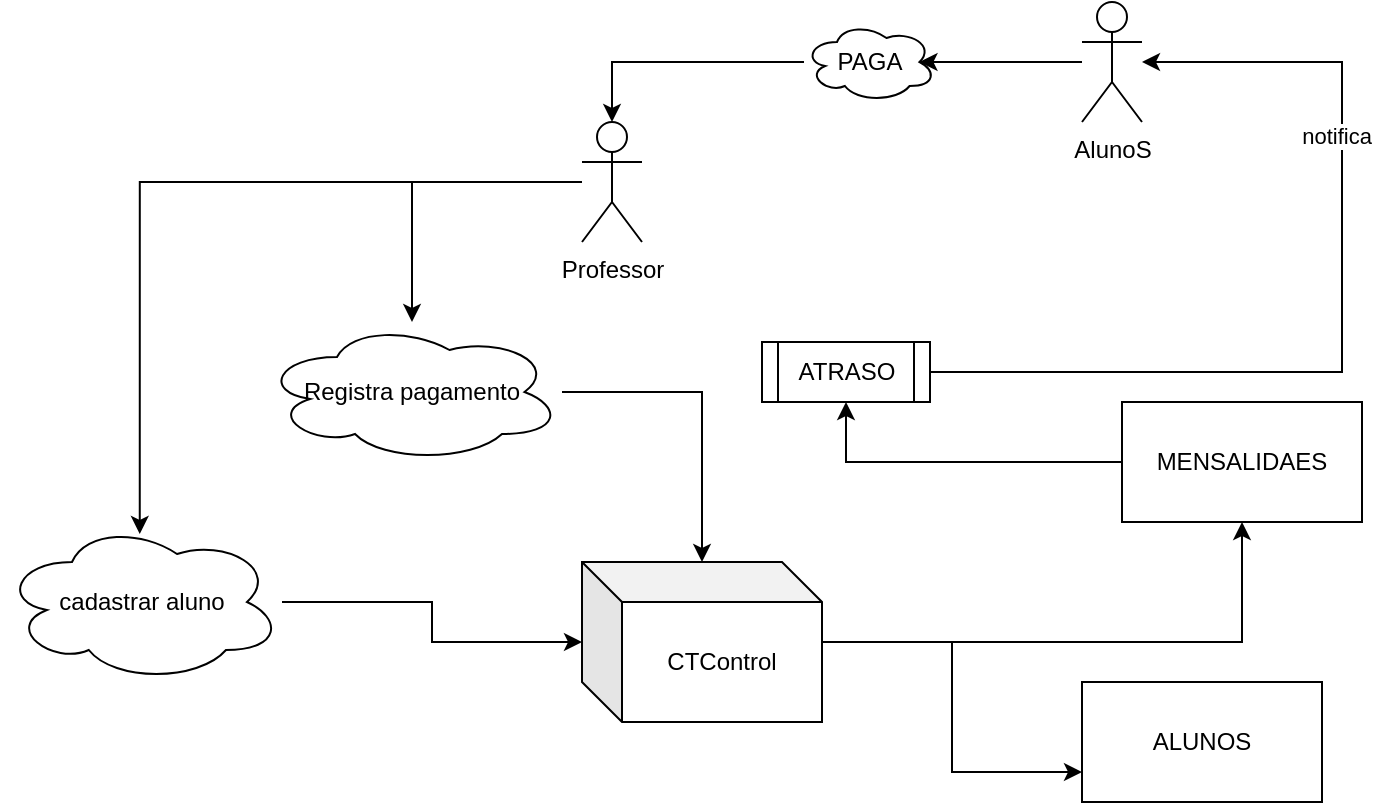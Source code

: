 <mxfile version="28.2.5" pages="3">
  <diagram name="caso-de-uso" id="0dw0B6H_0E-oYa0DdbqX">
    <mxGraphModel dx="1693" dy="545" grid="1" gridSize="10" guides="1" tooltips="1" connect="1" arrows="1" fold="1" page="1" pageScale="1" pageWidth="827" pageHeight="1169" math="0" shadow="0">
      <root>
        <mxCell id="0" />
        <mxCell id="1" parent="0" />
        <mxCell id="BR19Se51pjnvwKT4EBkQ-23" style="edgeStyle=orthogonalEdgeStyle;rounded=0;orthogonalLoop=1;jettySize=auto;html=1;" parent="1" source="BR19Se51pjnvwKT4EBkQ-2" target="BR19Se51pjnvwKT4EBkQ-22" edge="1">
          <mxGeometry relative="1" as="geometry" />
        </mxCell>
        <mxCell id="BR19Se51pjnvwKT4EBkQ-2" value="Professor" style="shape=umlActor;verticalLabelPosition=bottom;verticalAlign=top;html=1;outlineConnect=0;" parent="1" vertex="1">
          <mxGeometry x="270" y="230" width="30" height="60" as="geometry" />
        </mxCell>
        <mxCell id="BR19Se51pjnvwKT4EBkQ-6" style="edgeStyle=orthogonalEdgeStyle;rounded=0;orthogonalLoop=1;jettySize=auto;html=1;" parent="1" source="BR19Se51pjnvwKT4EBkQ-3" target="BR19Se51pjnvwKT4EBkQ-5" edge="1">
          <mxGeometry relative="1" as="geometry" />
        </mxCell>
        <mxCell id="BR19Se51pjnvwKT4EBkQ-3" value="cadastrar aluno" style="ellipse;shape=cloud;whiteSpace=wrap;html=1;" parent="1" vertex="1">
          <mxGeometry x="-20" y="430" width="140" height="80" as="geometry" />
        </mxCell>
        <mxCell id="BR19Se51pjnvwKT4EBkQ-4" style="edgeStyle=orthogonalEdgeStyle;rounded=0;orthogonalLoop=1;jettySize=auto;html=1;entryX=0.492;entryY=0.075;entryDx=0;entryDy=0;entryPerimeter=0;" parent="1" source="BR19Se51pjnvwKT4EBkQ-2" target="BR19Se51pjnvwKT4EBkQ-3" edge="1">
          <mxGeometry relative="1" as="geometry" />
        </mxCell>
        <mxCell id="BR19Se51pjnvwKT4EBkQ-18" style="edgeStyle=orthogonalEdgeStyle;rounded=0;orthogonalLoop=1;jettySize=auto;html=1;entryX=0;entryY=0.75;entryDx=0;entryDy=0;" parent="1" source="BR19Se51pjnvwKT4EBkQ-5" target="BR19Se51pjnvwKT4EBkQ-16" edge="1">
          <mxGeometry relative="1" as="geometry" />
        </mxCell>
        <mxCell id="BR19Se51pjnvwKT4EBkQ-32" style="edgeStyle=orthogonalEdgeStyle;rounded=0;orthogonalLoop=1;jettySize=auto;html=1;entryX=0.5;entryY=1;entryDx=0;entryDy=0;" parent="1" source="BR19Se51pjnvwKT4EBkQ-5" target="BR19Se51pjnvwKT4EBkQ-15" edge="1">
          <mxGeometry relative="1" as="geometry" />
        </mxCell>
        <mxCell id="BR19Se51pjnvwKT4EBkQ-5" value="CTControl" style="shape=cube;whiteSpace=wrap;html=1;boundedLbl=1;backgroundOutline=1;darkOpacity=0.05;darkOpacity2=0.1;" parent="1" vertex="1">
          <mxGeometry x="270" y="450" width="120" height="80" as="geometry" />
        </mxCell>
        <mxCell id="BR19Se51pjnvwKT4EBkQ-7" value="AlunoS" style="shape=umlActor;verticalLabelPosition=bottom;verticalAlign=top;html=1;outlineConnect=0;" parent="1" vertex="1">
          <mxGeometry x="520" y="170" width="30" height="60" as="geometry" />
        </mxCell>
        <mxCell id="BR19Se51pjnvwKT4EBkQ-27" style="edgeStyle=orthogonalEdgeStyle;rounded=0;orthogonalLoop=1;jettySize=auto;html=1;entryX=0.5;entryY=1;entryDx=0;entryDy=0;" parent="1" source="BR19Se51pjnvwKT4EBkQ-15" target="BR19Se51pjnvwKT4EBkQ-26" edge="1">
          <mxGeometry relative="1" as="geometry" />
        </mxCell>
        <mxCell id="BR19Se51pjnvwKT4EBkQ-15" value="MENSALIDAES" style="rounded=0;whiteSpace=wrap;html=1;" parent="1" vertex="1">
          <mxGeometry x="540" y="370" width="120" height="60" as="geometry" />
        </mxCell>
        <mxCell id="BR19Se51pjnvwKT4EBkQ-21" style="edgeStyle=orthogonalEdgeStyle;rounded=0;orthogonalLoop=1;jettySize=auto;html=1;" parent="1" source="BR19Se51pjnvwKT4EBkQ-19" target="BR19Se51pjnvwKT4EBkQ-2" edge="1">
          <mxGeometry relative="1" as="geometry" />
        </mxCell>
        <mxCell id="BR19Se51pjnvwKT4EBkQ-19" value="PAGA" style="ellipse;shape=cloud;whiteSpace=wrap;html=1;" parent="1" vertex="1">
          <mxGeometry x="381" y="180" width="66" height="40" as="geometry" />
        </mxCell>
        <mxCell id="BR19Se51pjnvwKT4EBkQ-20" style="edgeStyle=orthogonalEdgeStyle;rounded=0;orthogonalLoop=1;jettySize=auto;html=1;entryX=0.875;entryY=0.5;entryDx=0;entryDy=0;entryPerimeter=0;" parent="1" source="BR19Se51pjnvwKT4EBkQ-7" target="BR19Se51pjnvwKT4EBkQ-19" edge="1">
          <mxGeometry relative="1" as="geometry" />
        </mxCell>
        <mxCell id="BR19Se51pjnvwKT4EBkQ-24" style="edgeStyle=orthogonalEdgeStyle;rounded=0;orthogonalLoop=1;jettySize=auto;html=1;" parent="1" source="BR19Se51pjnvwKT4EBkQ-22" target="BR19Se51pjnvwKT4EBkQ-5" edge="1">
          <mxGeometry relative="1" as="geometry" />
        </mxCell>
        <mxCell id="BR19Se51pjnvwKT4EBkQ-22" value="Registra pagamento" style="ellipse;shape=cloud;whiteSpace=wrap;html=1;" parent="1" vertex="1">
          <mxGeometry x="110" y="330" width="150" height="70" as="geometry" />
        </mxCell>
        <mxCell id="BR19Se51pjnvwKT4EBkQ-29" style="edgeStyle=orthogonalEdgeStyle;rounded=0;orthogonalLoop=1;jettySize=auto;html=1;" parent="1" source="BR19Se51pjnvwKT4EBkQ-26" target="BR19Se51pjnvwKT4EBkQ-7" edge="1">
          <mxGeometry relative="1" as="geometry">
            <Array as="points">
              <mxPoint x="650" y="355" />
              <mxPoint x="650" y="200" />
            </Array>
          </mxGeometry>
        </mxCell>
        <mxCell id="BR19Se51pjnvwKT4EBkQ-30" value="notifica" style="edgeLabel;html=1;align=center;verticalAlign=middle;resizable=0;points=[];" parent="BR19Se51pjnvwKT4EBkQ-29" vertex="1" connectable="0">
          <mxGeometry x="0.408" y="3" relative="1" as="geometry">
            <mxPoint as="offset" />
          </mxGeometry>
        </mxCell>
        <mxCell id="BR19Se51pjnvwKT4EBkQ-26" value="ATRASO" style="shape=process;whiteSpace=wrap;html=1;backgroundOutline=1;" parent="1" vertex="1">
          <mxGeometry x="360" y="340" width="84" height="30" as="geometry" />
        </mxCell>
        <mxCell id="BR19Se51pjnvwKT4EBkQ-16" value="ALUNOS" style="rounded=0;whiteSpace=wrap;html=1;" parent="1" vertex="1">
          <mxGeometry x="520" y="510" width="120" height="60" as="geometry" />
        </mxCell>
      </root>
    </mxGraphModel>
  </diagram>
  <diagram id="yJLh6-XvKHfLEK-h4EnH" name="diagrama-entidades">
    <mxGraphModel dx="1085" dy="545" grid="1" gridSize="10" guides="1" tooltips="1" connect="1" arrows="1" fold="1" page="1" pageScale="1" pageWidth="827" pageHeight="1169" math="0" shadow="0">
      <root>
        <mxCell id="0" />
        <mxCell id="1" parent="0" />
        <mxCell id="SkQUIVkpYhIaE7ve_Yzq-5" value="professor/admin" style="swimlane;fontStyle=0;childLayout=stackLayout;horizontal=1;startSize=26;fillColor=none;horizontalStack=0;resizeParent=1;resizeParentMax=0;resizeLast=0;collapsible=1;marginBottom=0;whiteSpace=wrap;html=1;" parent="1" vertex="1">
          <mxGeometry x="20" y="410" width="230" height="186" as="geometry" />
        </mxCell>
        <mxCell id="cQcXsnt8IKIHuLVxZXs2-1" value="- ID: long" style="text;strokeColor=none;fillColor=none;align=left;verticalAlign=top;spacingLeft=4;spacingRight=4;overflow=hidden;rotatable=0;points=[[0,0.5],[1,0.5]];portConstraint=eastwest;whiteSpace=wrap;html=1;" vertex="1" parent="SkQUIVkpYhIaE7ve_Yzq-5">
          <mxGeometry y="26" width="230" height="26" as="geometry" />
        </mxCell>
        <mxCell id="SkQUIVkpYhIaE7ve_Yzq-6" value="- usename: String" style="text;strokeColor=none;fillColor=none;align=left;verticalAlign=top;spacingLeft=4;spacingRight=4;overflow=hidden;rotatable=0;points=[[0,0.5],[1,0.5]];portConstraint=eastwest;whiteSpace=wrap;html=1;" parent="SkQUIVkpYhIaE7ve_Yzq-5" vertex="1">
          <mxGeometry y="52" width="230" height="26" as="geometry" />
        </mxCell>
        <mxCell id="SkQUIVkpYhIaE7ve_Yzq-7" value="- email: String" style="text;strokeColor=none;fillColor=none;align=left;verticalAlign=top;spacingLeft=4;spacingRight=4;overflow=hidden;rotatable=0;points=[[0,0.5],[1,0.5]];portConstraint=eastwest;whiteSpace=wrap;html=1;" parent="SkQUIVkpYhIaE7ve_Yzq-5" vertex="1">
          <mxGeometry y="78" width="230" height="26" as="geometry" />
        </mxCell>
        <mxCell id="SkQUIVkpYhIaE7ve_Yzq-8" value="- senha : Password" style="text;strokeColor=none;fillColor=none;align=left;verticalAlign=top;spacingLeft=4;spacingRight=4;overflow=hidden;rotatable=0;points=[[0,0.5],[1,0.5]];portConstraint=eastwest;whiteSpace=wrap;html=1;" parent="SkQUIVkpYhIaE7ve_Yzq-5" vertex="1">
          <mxGeometry y="104" width="230" height="26" as="geometry" />
        </mxCell>
        <mxCell id="kCH5dav6bSp1ANi9Z_Qq-1" value="- modalidades : list&amp;lt;Modalidade&amp;gt;" style="text;strokeColor=none;fillColor=none;align=left;verticalAlign=top;spacingLeft=4;spacingRight=4;overflow=hidden;rotatable=0;points=[[0,0.5],[1,0.5]];portConstraint=eastwest;whiteSpace=wrap;html=1;" parent="SkQUIVkpYhIaE7ve_Yzq-5" vertex="1">
          <mxGeometry y="130" width="230" height="56" as="geometry" />
        </mxCell>
        <mxCell id="BKTTE6w5rjwmnkbfmhgc-6" style="edgeStyle=orthogonalEdgeStyle;rounded=0;orthogonalLoop=1;jettySize=auto;html=1;shape=wire;dashed=1;endArrow=none;endFill=0;" parent="1" source="kCH5dav6bSp1ANi9Z_Qq-3" target="SkQUIVkpYhIaE7ve_Yzq-5" edge="1">
          <mxGeometry relative="1" as="geometry" />
        </mxCell>
        <mxCell id="BKTTE6w5rjwmnkbfmhgc-8" value="1. n" style="edgeLabel;html=1;align=center;verticalAlign=middle;resizable=0;points=[];" parent="BKTTE6w5rjwmnkbfmhgc-6" vertex="1" connectable="0">
          <mxGeometry x="0.9" y="-4" relative="1" as="geometry">
            <mxPoint as="offset" />
          </mxGeometry>
        </mxCell>
        <mxCell id="BKTTE6w5rjwmnkbfmhgc-9" value="1.1" style="edgeLabel;html=1;align=center;verticalAlign=middle;resizable=0;points=[];" parent="BKTTE6w5rjwmnkbfmhgc-6" vertex="1" connectable="0">
          <mxGeometry x="-0.881" y="-2" relative="1" as="geometry">
            <mxPoint as="offset" />
          </mxGeometry>
        </mxCell>
        <mxCell id="BKTTE6w5rjwmnkbfmhgc-11" style="edgeStyle=orthogonalEdgeStyle;rounded=0;orthogonalLoop=1;jettySize=auto;html=1;endArrow=none;endFill=0;" parent="1" source="kCH5dav6bSp1ANi9Z_Qq-3" target="kCH5dav6bSp1ANi9Z_Qq-7" edge="1">
          <mxGeometry relative="1" as="geometry" />
        </mxCell>
        <mxCell id="BKTTE6w5rjwmnkbfmhgc-12" value="1. n" style="edgeLabel;html=1;align=center;verticalAlign=middle;resizable=0;points=[];" parent="BKTTE6w5rjwmnkbfmhgc-11" vertex="1" connectable="0">
          <mxGeometry x="-0.885" y="-1" relative="1" as="geometry">
            <mxPoint as="offset" />
          </mxGeometry>
        </mxCell>
        <mxCell id="AhhnB-kPPR5iVTdbWFcw-6" style="edgeStyle=orthogonalEdgeStyle;rounded=0;orthogonalLoop=1;jettySize=auto;html=1;endArrow=none;endFill=0;" parent="1" source="kCH5dav6bSp1ANi9Z_Qq-3" target="AhhnB-kPPR5iVTdbWFcw-1" edge="1">
          <mxGeometry relative="1" as="geometry" />
        </mxCell>
        <mxCell id="AhhnB-kPPR5iVTdbWFcw-7" value="1.1" style="edgeLabel;html=1;align=center;verticalAlign=middle;resizable=0;points=[];" parent="AhhnB-kPPR5iVTdbWFcw-6" vertex="1" connectable="0">
          <mxGeometry x="0.846" relative="1" as="geometry">
            <mxPoint as="offset" />
          </mxGeometry>
        </mxCell>
        <mxCell id="kCH5dav6bSp1ANi9Z_Qq-3" value="Modalidade" style="swimlane;fontStyle=0;childLayout=stackLayout;horizontal=1;startSize=26;fillColor=none;horizontalStack=0;resizeParent=1;resizeParentMax=0;resizeLast=0;collapsible=1;marginBottom=0;whiteSpace=wrap;html=1;" parent="1" vertex="1">
          <mxGeometry x="325" y="240" width="200" height="130" as="geometry" />
        </mxCell>
        <mxCell id="cQcXsnt8IKIHuLVxZXs2-3" value="- ID: long" style="text;strokeColor=none;fillColor=none;align=left;verticalAlign=top;spacingLeft=4;spacingRight=4;overflow=hidden;rotatable=0;points=[[0,0.5],[1,0.5]];portConstraint=eastwest;whiteSpace=wrap;html=1;" vertex="1" parent="kCH5dav6bSp1ANi9Z_Qq-3">
          <mxGeometry y="26" width="200" height="26" as="geometry" />
        </mxCell>
        <mxCell id="kCH5dav6bSp1ANi9Z_Qq-4" value="- name: String" style="text;strokeColor=none;fillColor=none;align=left;verticalAlign=top;spacingLeft=4;spacingRight=4;overflow=hidden;rotatable=0;points=[[0,0.5],[1,0.5]];portConstraint=eastwest;whiteSpace=wrap;html=1;" parent="kCH5dav6bSp1ANi9Z_Qq-3" vertex="1">
          <mxGeometry y="52" width="200" height="26" as="geometry" />
        </mxCell>
        <mxCell id="BKTTE6w5rjwmnkbfmhgc-7" value="- professor: Professor" style="text;strokeColor=none;fillColor=none;align=left;verticalAlign=top;spacingLeft=4;spacingRight=4;overflow=hidden;rotatable=0;points=[[0,0.5],[1,0.5]];portConstraint=eastwest;whiteSpace=wrap;html=1;" parent="kCH5dav6bSp1ANi9Z_Qq-3" vertex="1">
          <mxGeometry y="78" width="200" height="26" as="geometry" />
        </mxCell>
        <mxCell id="kCH5dav6bSp1ANi9Z_Qq-5" value="- turmas: list&amp;lt;Turma&amp;gt;" style="text;strokeColor=none;fillColor=none;align=left;verticalAlign=top;spacingLeft=4;spacingRight=4;overflow=hidden;rotatable=0;points=[[0,0.5],[1,0.5]];portConstraint=eastwest;whiteSpace=wrap;html=1;" parent="kCH5dav6bSp1ANi9Z_Qq-3" vertex="1">
          <mxGeometry y="104" width="200" height="26" as="geometry" />
        </mxCell>
        <mxCell id="kCH5dav6bSp1ANi9Z_Qq-7" value="Turma" style="swimlane;fontStyle=0;childLayout=stackLayout;horizontal=1;startSize=26;fillColor=none;horizontalStack=0;resizeParent=1;resizeParentMax=0;resizeLast=0;collapsible=1;marginBottom=0;whiteSpace=wrap;html=1;" parent="1" vertex="1">
          <mxGeometry x="580" y="390" width="190" height="104" as="geometry" />
        </mxCell>
        <mxCell id="cQcXsnt8IKIHuLVxZXs2-4" value="- ID: long" style="text;strokeColor=none;fillColor=none;align=left;verticalAlign=top;spacingLeft=4;spacingRight=4;overflow=hidden;rotatable=0;points=[[0,0.5],[1,0.5]];portConstraint=eastwest;whiteSpace=wrap;html=1;" vertex="1" parent="kCH5dav6bSp1ANi9Z_Qq-7">
          <mxGeometry y="26" width="190" height="26" as="geometry" />
        </mxCell>
        <mxCell id="kCH5dav6bSp1ANi9Z_Qq-8" value="- horario: Date" style="text;strokeColor=none;fillColor=none;align=left;verticalAlign=top;spacingLeft=4;spacingRight=4;overflow=hidden;rotatable=0;points=[[0,0.5],[1,0.5]];portConstraint=eastwest;whiteSpace=wrap;html=1;" parent="kCH5dav6bSp1ANi9Z_Qq-7" vertex="1">
          <mxGeometry y="52" width="190" height="26" as="geometry" />
        </mxCell>
        <mxCell id="kCH5dav6bSp1ANi9Z_Qq-9" value="- alunos: list&amp;lt;Aluno &amp;gt;" style="text;strokeColor=none;fillColor=none;align=left;verticalAlign=top;spacingLeft=4;spacingRight=4;overflow=hidden;rotatable=0;points=[[0,0.5],[1,0.5]];portConstraint=eastwest;whiteSpace=wrap;html=1;" parent="kCH5dav6bSp1ANi9Z_Qq-7" vertex="1">
          <mxGeometry y="78" width="190" height="26" as="geometry" />
        </mxCell>
        <mxCell id="BKTTE6w5rjwmnkbfmhgc-14" style="edgeStyle=orthogonalEdgeStyle;rounded=0;orthogonalLoop=1;jettySize=auto;html=1;endArrow=none;endFill=0;" parent="1" source="kCH5dav6bSp1ANi9Z_Qq-10" edge="1">
          <mxGeometry relative="1" as="geometry">
            <mxPoint x="680" y="490.0" as="targetPoint" />
            <Array as="points">
              <mxPoint x="785" y="611" />
              <mxPoint x="680" y="611" />
            </Array>
          </mxGeometry>
        </mxCell>
        <mxCell id="BKTTE6w5rjwmnkbfmhgc-15" value="1" style="edgeLabel;html=1;align=center;verticalAlign=middle;resizable=0;points=[];" parent="BKTTE6w5rjwmnkbfmhgc-14" vertex="1" connectable="0">
          <mxGeometry x="-0.899" y="1" relative="1" as="geometry">
            <mxPoint as="offset" />
          </mxGeometry>
        </mxCell>
        <mxCell id="BKTTE6w5rjwmnkbfmhgc-16" value="1, n" style="edgeLabel;html=1;align=center;verticalAlign=middle;resizable=0;points=[];" parent="BKTTE6w5rjwmnkbfmhgc-14" vertex="1" connectable="0">
          <mxGeometry x="0.938" y="-1" relative="1" as="geometry">
            <mxPoint as="offset" />
          </mxGeometry>
        </mxCell>
        <mxCell id="AhhnB-kPPR5iVTdbWFcw-9" style="edgeStyle=orthogonalEdgeStyle;rounded=0;orthogonalLoop=1;jettySize=auto;html=1;endArrow=none;endFill=0;" parent="1" source="kCH5dav6bSp1ANi9Z_Qq-10" target="AhhnB-kPPR5iVTdbWFcw-1" edge="1">
          <mxGeometry relative="1" as="geometry" />
        </mxCell>
        <mxCell id="AhhnB-kPPR5iVTdbWFcw-10" value="1, n" style="edgeLabel;html=1;align=center;verticalAlign=middle;resizable=0;points=[];" parent="AhhnB-kPPR5iVTdbWFcw-9" vertex="1" connectable="0">
          <mxGeometry x="-0.848" y="-2" relative="1" as="geometry">
            <mxPoint as="offset" />
          </mxGeometry>
        </mxCell>
        <mxCell id="AhhnB-kPPR5iVTdbWFcw-11" value="1" style="edgeLabel;html=1;align=center;verticalAlign=middle;resizable=0;points=[];" parent="AhhnB-kPPR5iVTdbWFcw-9" vertex="1" connectable="0">
          <mxGeometry x="0.838" relative="1" as="geometry">
            <mxPoint as="offset" />
          </mxGeometry>
        </mxCell>
        <mxCell id="AhhnB-kPPR5iVTdbWFcw-12" value=".1" style="edgeLabel;html=1;align=center;verticalAlign=middle;resizable=0;points=[];" parent="AhhnB-kPPR5iVTdbWFcw-9" vertex="1" connectable="0">
          <mxGeometry x="0.771" y="1" relative="1" as="geometry">
            <mxPoint as="offset" />
          </mxGeometry>
        </mxCell>
        <mxCell id="kCH5dav6bSp1ANi9Z_Qq-10" value="aluno" style="swimlane;fontStyle=0;childLayout=stackLayout;horizontal=1;startSize=26;fillColor=none;horizontalStack=0;resizeParent=1;resizeParentMax=0;resizeLast=0;collapsible=1;marginBottom=0;whiteSpace=wrap;html=1;" parent="1" vertex="1">
          <mxGeometry x="670" y="730" width="230" height="234" as="geometry" />
        </mxCell>
        <mxCell id="cQcXsnt8IKIHuLVxZXs2-5" value="- ID: long" style="text;strokeColor=none;fillColor=none;align=left;verticalAlign=top;spacingLeft=4;spacingRight=4;overflow=hidden;rotatable=0;points=[[0,0.5],[1,0.5]];portConstraint=eastwest;whiteSpace=wrap;html=1;" vertex="1" parent="kCH5dav6bSp1ANi9Z_Qq-10">
          <mxGeometry y="26" width="230" height="26" as="geometry" />
        </mxCell>
        <mxCell id="kCH5dav6bSp1ANi9Z_Qq-11" value="- name: String" style="text;strokeColor=none;fillColor=none;align=left;verticalAlign=top;spacingLeft=4;spacingRight=4;overflow=hidden;rotatable=0;points=[[0,0.5],[1,0.5]];portConstraint=eastwest;whiteSpace=wrap;html=1;" parent="kCH5dav6bSp1ANi9Z_Qq-10" vertex="1">
          <mxGeometry y="52" width="230" height="26" as="geometry" />
        </mxCell>
        <mxCell id="kCH5dav6bSp1ANi9Z_Qq-12" value="- email: String" style="text;strokeColor=none;fillColor=none;align=left;verticalAlign=top;spacingLeft=4;spacingRight=4;overflow=hidden;rotatable=0;points=[[0,0.5],[1,0.5]];portConstraint=eastwest;whiteSpace=wrap;html=1;" parent="kCH5dav6bSp1ANi9Z_Qq-10" vertex="1">
          <mxGeometry y="78" width="230" height="26" as="geometry" />
        </mxCell>
        <mxCell id="BKTTE6w5rjwmnkbfmhgc-4" value="- sexo: M ou F" style="text;strokeColor=none;fillColor=none;align=left;verticalAlign=top;spacingLeft=4;spacingRight=4;overflow=hidden;rotatable=0;points=[[0,0.5],[1,0.5]];portConstraint=eastwest;whiteSpace=wrap;html=1;" parent="kCH5dav6bSp1ANi9Z_Qq-10" vertex="1">
          <mxGeometry y="104" width="230" height="26" as="geometry" />
        </mxCell>
        <mxCell id="kCH5dav6bSp1ANi9Z_Qq-15" value="- dtNascimento: Data" style="text;strokeColor=none;fillColor=none;align=left;verticalAlign=top;spacingLeft=4;spacingRight=4;overflow=hidden;rotatable=0;points=[[0,0.5],[1,0.5]];portConstraint=eastwest;whiteSpace=wrap;html=1;" parent="kCH5dav6bSp1ANi9Z_Qq-10" vertex="1">
          <mxGeometry y="130" width="230" height="26" as="geometry" />
        </mxCell>
        <mxCell id="kCH5dav6bSp1ANi9Z_Qq-13" value="- phone : Long" style="text;strokeColor=none;fillColor=none;align=left;verticalAlign=top;spacingLeft=4;spacingRight=4;overflow=hidden;rotatable=0;points=[[0,0.5],[1,0.5]];portConstraint=eastwest;whiteSpace=wrap;html=1;" parent="kCH5dav6bSp1ANi9Z_Qq-10" vertex="1">
          <mxGeometry y="156" width="230" height="26" as="geometry" />
        </mxCell>
        <mxCell id="kCH5dav6bSp1ANi9Z_Qq-14" value="- cpf : long" style="text;strokeColor=none;fillColor=none;align=left;verticalAlign=top;spacingLeft=4;spacingRight=4;overflow=hidden;rotatable=0;points=[[0,0.5],[1,0.5]];portConstraint=eastwest;whiteSpace=wrap;html=1;" parent="kCH5dav6bSp1ANi9Z_Qq-10" vertex="1">
          <mxGeometry y="182" width="230" height="26" as="geometry" />
        </mxCell>
        <mxCell id="AhhnB-kPPR5iVTdbWFcw-15" value="- turma : Turma" style="text;strokeColor=none;fillColor=none;align=left;verticalAlign=top;spacingLeft=4;spacingRight=4;overflow=hidden;rotatable=0;points=[[0,0.5],[1,0.5]];portConstraint=eastwest;whiteSpace=wrap;html=1;" parent="kCH5dav6bSp1ANi9Z_Qq-10" vertex="1">
          <mxGeometry y="208" width="230" height="26" as="geometry" />
        </mxCell>
        <mxCell id="BKTTE6w5rjwmnkbfmhgc-13" value="1.1&lt;div&gt;&lt;br&gt;&lt;/div&gt;" style="text;html=1;align=center;verticalAlign=middle;resizable=0;points=[];autosize=1;strokeColor=none;fillColor=none;" parent="1" vertex="1">
          <mxGeometry x="655" y="380" width="40" height="40" as="geometry" />
        </mxCell>
        <mxCell id="AhhnB-kPPR5iVTdbWFcw-1" value="Mensalidade" style="swimlane;fontStyle=0;childLayout=stackLayout;horizontal=1;startSize=26;fillColor=none;horizontalStack=0;resizeParent=1;resizeParentMax=0;resizeLast=0;collapsible=1;marginBottom=0;whiteSpace=wrap;html=1;" parent="1" vertex="1">
          <mxGeometry x="310" y="579" width="230" height="182" as="geometry" />
        </mxCell>
        <mxCell id="cQcXsnt8IKIHuLVxZXs2-2" value="- ID: long" style="text;strokeColor=none;fillColor=none;align=left;verticalAlign=top;spacingLeft=4;spacingRight=4;overflow=hidden;rotatable=0;points=[[0,0.5],[1,0.5]];portConstraint=eastwest;whiteSpace=wrap;html=1;" vertex="1" parent="AhhnB-kPPR5iVTdbWFcw-1">
          <mxGeometry y="26" width="230" height="26" as="geometry" />
        </mxCell>
        <mxCell id="AhhnB-kPPR5iVTdbWFcw-14" value="- aluno: Aluno" style="text;strokeColor=none;fillColor=none;align=left;verticalAlign=top;spacingLeft=4;spacingRight=4;overflow=hidden;rotatable=0;points=[[0,0.5],[1,0.5]];portConstraint=eastwest;whiteSpace=wrap;html=1;" parent="AhhnB-kPPR5iVTdbWFcw-1" vertex="1">
          <mxGeometry y="52" width="230" height="26" as="geometry" />
        </mxCell>
        <mxCell id="DADhN9dwREd9wraQCAJf-1" value="- modalidade: Modalidade" style="text;strokeColor=none;fillColor=none;align=left;verticalAlign=top;spacingLeft=4;spacingRight=4;overflow=hidden;rotatable=0;points=[[0,0.5],[1,0.5]];portConstraint=eastwest;whiteSpace=wrap;html=1;" parent="AhhnB-kPPR5iVTdbWFcw-1" vertex="1">
          <mxGeometry y="78" width="230" height="26" as="geometry" />
        </mxCell>
        <mxCell id="AhhnB-kPPR5iVTdbWFcw-2" value="- Valor: double" style="text;strokeColor=none;fillColor=none;align=left;verticalAlign=top;spacingLeft=4;spacingRight=4;overflow=hidden;rotatable=0;points=[[0,0.5],[1,0.5]];portConstraint=eastwest;whiteSpace=wrap;html=1;" parent="AhhnB-kPPR5iVTdbWFcw-1" vertex="1">
          <mxGeometry y="104" width="230" height="26" as="geometry" />
        </mxCell>
        <mxCell id="AhhnB-kPPR5iVTdbWFcw-3" value="- status: STATE" style="text;strokeColor=none;fillColor=none;align=left;verticalAlign=top;spacingLeft=4;spacingRight=4;overflow=hidden;rotatable=0;points=[[0,0.5],[1,0.5]];portConstraint=eastwest;whiteSpace=wrap;html=1;" parent="AhhnB-kPPR5iVTdbWFcw-1" vertex="1">
          <mxGeometry y="130" width="230" height="26" as="geometry" />
        </mxCell>
        <mxCell id="AhhnB-kPPR5iVTdbWFcw-4" value="- dtVencimento: int" style="text;strokeColor=none;fillColor=none;align=left;verticalAlign=top;spacingLeft=4;spacingRight=4;overflow=hidden;rotatable=0;points=[[0,0.5],[1,0.5]];portConstraint=eastwest;whiteSpace=wrap;html=1;" parent="AhhnB-kPPR5iVTdbWFcw-1" vertex="1">
          <mxGeometry y="156" width="230" height="26" as="geometry" />
        </mxCell>
      </root>
    </mxGraphModel>
  </diagram>
  <diagram name="diagrama-atividade" id="Fu5BuqgmLK1U9rPBfRcF">
    <mxGraphModel dx="1575" dy="991" grid="1" gridSize="10" guides="1" tooltips="1" connect="1" arrows="1" fold="1" page="1" pageScale="1" pageWidth="827" pageHeight="1169" math="0" shadow="0">
      <root>
        <mxCell id="ToNv-gEzbszYf-buxPiD-0" />
        <mxCell id="ToNv-gEzbszYf-buxPiD-1" parent="ToNv-gEzbszYf-buxPiD-0" />
        <mxCell id="haV0O-_ewdxIgSo-aT6M-7" style="edgeStyle=orthogonalEdgeStyle;rounded=0;orthogonalLoop=1;jettySize=auto;html=1;entryX=0;entryY=0.5;entryDx=0;entryDy=0;" edge="1" parent="ToNv-gEzbszYf-buxPiD-1" source="haV0O-_ewdxIgSo-aT6M-0" target="haV0O-_ewdxIgSo-aT6M-6">
          <mxGeometry relative="1" as="geometry" />
        </mxCell>
        <mxCell id="haV0O-_ewdxIgSo-aT6M-20" style="edgeStyle=orthogonalEdgeStyle;rounded=0;orthogonalLoop=1;jettySize=auto;html=1;" edge="1" parent="ToNv-gEzbszYf-buxPiD-1" source="haV0O-_ewdxIgSo-aT6M-0" target="haV0O-_ewdxIgSo-aT6M-15">
          <mxGeometry relative="1" as="geometry" />
        </mxCell>
        <mxCell id="haV0O-_ewdxIgSo-aT6M-26" style="edgeStyle=orthogonalEdgeStyle;rounded=0;orthogonalLoop=1;jettySize=auto;html=1;" edge="1" parent="ToNv-gEzbszYf-buxPiD-1" source="haV0O-_ewdxIgSo-aT6M-0" target="haV0O-_ewdxIgSo-aT6M-21">
          <mxGeometry relative="1" as="geometry">
            <Array as="points">
              <mxPoint x="203" y="370" />
            </Array>
          </mxGeometry>
        </mxCell>
        <mxCell id="haV0O-_ewdxIgSo-aT6M-32" style="edgeStyle=orthogonalEdgeStyle;rounded=0;orthogonalLoop=1;jettySize=auto;html=1;" edge="1" parent="ToNv-gEzbszYf-buxPiD-1" source="haV0O-_ewdxIgSo-aT6M-0" target="haV0O-_ewdxIgSo-aT6M-27">
          <mxGeometry relative="1" as="geometry">
            <Array as="points">
              <mxPoint x="203" y="495" />
            </Array>
          </mxGeometry>
        </mxCell>
        <mxCell id="haV0O-_ewdxIgSo-aT6M-0" value="Professor" style="swimlane;fontStyle=1;align=center;verticalAlign=top;childLayout=stackLayout;horizontal=1;startSize=26;horizontalStack=0;resizeParent=1;resizeParentMax=0;resizeLast=0;collapsible=1;marginBottom=0;whiteSpace=wrap;html=1;" vertex="1" parent="ToNv-gEzbszYf-buxPiD-1">
          <mxGeometry x="90" y="120" width="225" height="112" as="geometry" />
        </mxCell>
        <mxCell id="haV0O-_ewdxIgSo-aT6M-1" value="- atributos: body" style="text;strokeColor=none;fillColor=none;align=left;verticalAlign=top;spacingLeft=4;spacingRight=4;overflow=hidden;rotatable=0;points=[[0,0.5],[1,0.5]];portConstraint=eastwest;whiteSpace=wrap;html=1;" vertex="1" parent="haV0O-_ewdxIgSo-aT6M-0">
          <mxGeometry y="26" width="225" height="26" as="geometry" />
        </mxCell>
        <mxCell id="haV0O-_ewdxIgSo-aT6M-2" value="" style="line;strokeWidth=1;fillColor=none;align=left;verticalAlign=middle;spacingTop=-1;spacingLeft=3;spacingRight=3;rotatable=0;labelPosition=right;points=[];portConstraint=eastwest;strokeColor=inherit;" vertex="1" parent="haV0O-_ewdxIgSo-aT6M-0">
          <mxGeometry y="52" width="225" height="8" as="geometry" />
        </mxCell>
        <mxCell id="haV0O-_ewdxIgSo-aT6M-3" value="+ cadastrar(atributos): Professor&lt;div&gt;&lt;br&gt;&lt;/div&gt;" style="text;strokeColor=none;fillColor=none;align=left;verticalAlign=top;spacingLeft=4;spacingRight=4;overflow=hidden;rotatable=0;points=[[0,0.5],[1,0.5]];portConstraint=eastwest;whiteSpace=wrap;html=1;" vertex="1" parent="haV0O-_ewdxIgSo-aT6M-0">
          <mxGeometry y="60" width="225" height="26" as="geometry" />
        </mxCell>
        <mxCell id="haV0O-_ewdxIgSo-aT6M-5" value="+ login(email, password): Professor&lt;div&gt;&lt;br&gt;&lt;/div&gt;" style="text;strokeColor=none;fillColor=none;align=left;verticalAlign=top;spacingLeft=4;spacingRight=4;overflow=hidden;rotatable=0;points=[[0,0.5],[1,0.5]];portConstraint=eastwest;whiteSpace=wrap;html=1;" vertex="1" parent="haV0O-_ewdxIgSo-aT6M-0">
          <mxGeometry y="86" width="225" height="26" as="geometry" />
        </mxCell>
        <mxCell id="haV0O-_ewdxIgSo-aT6M-6" value="&lt;p style=&quot;margin:0px;margin-top:4px;text-align:center;&quot;&gt;&lt;b&gt;Modalide&lt;/b&gt;&lt;/p&gt;&lt;hr size=&quot;1&quot; style=&quot;border-style:solid;&quot;&gt;&lt;p style=&quot;margin:0px;margin-left:4px;&quot;&gt;- atributos: Body&lt;/p&gt;&lt;hr size=&quot;1&quot; style=&quot;border-style:solid;&quot;&gt;&lt;p style=&quot;margin:0px;margin-left:4px;&quot;&gt;+ criarModalidade(atributos): Modalidade&lt;/p&gt;" style="verticalAlign=top;align=left;overflow=fill;html=1;whiteSpace=wrap;" vertex="1" parent="ToNv-gEzbszYf-buxPiD-1">
          <mxGeometry x="427.5" y="30" width="230" height="90" as="geometry" />
        </mxCell>
        <mxCell id="haV0O-_ewdxIgSo-aT6M-38" style="edgeStyle=orthogonalEdgeStyle;rounded=0;orthogonalLoop=1;jettySize=auto;html=1;" edge="1" parent="ToNv-gEzbszYf-buxPiD-1" source="haV0O-_ewdxIgSo-aT6M-15" target="haV0O-_ewdxIgSo-aT6M-6">
          <mxGeometry relative="1" as="geometry" />
        </mxCell>
        <mxCell id="haV0O-_ewdxIgSo-aT6M-15" value="Turma" style="swimlane;fontStyle=1;align=center;verticalAlign=top;childLayout=stackLayout;horizontal=1;startSize=26;horizontalStack=0;resizeParent=1;resizeParentMax=0;resizeLast=0;collapsible=1;marginBottom=0;whiteSpace=wrap;html=1;" vertex="1" parent="ToNv-gEzbszYf-buxPiD-1">
          <mxGeometry x="430" y="170" width="225" height="112" as="geometry" />
        </mxCell>
        <mxCell id="haV0O-_ewdxIgSo-aT6M-16" value="- atributos: body" style="text;strokeColor=none;fillColor=none;align=left;verticalAlign=top;spacingLeft=4;spacingRight=4;overflow=hidden;rotatable=0;points=[[0,0.5],[1,0.5]];portConstraint=eastwest;whiteSpace=wrap;html=1;" vertex="1" parent="haV0O-_ewdxIgSo-aT6M-15">
          <mxGeometry y="26" width="225" height="26" as="geometry" />
        </mxCell>
        <mxCell id="haV0O-_ewdxIgSo-aT6M-17" value="" style="line;strokeWidth=1;fillColor=none;align=left;verticalAlign=middle;spacingTop=-1;spacingLeft=3;spacingRight=3;rotatable=0;labelPosition=right;points=[];portConstraint=eastwest;strokeColor=inherit;" vertex="1" parent="haV0O-_ewdxIgSo-aT6M-15">
          <mxGeometry y="52" width="225" height="8" as="geometry" />
        </mxCell>
        <mxCell id="haV0O-_ewdxIgSo-aT6M-18" value="+ criarTurma(horario): Turma&lt;div&gt;&lt;br&gt;&lt;/div&gt;" style="text;strokeColor=none;fillColor=none;align=left;verticalAlign=top;spacingLeft=4;spacingRight=4;overflow=hidden;rotatable=0;points=[[0,0.5],[1,0.5]];portConstraint=eastwest;whiteSpace=wrap;html=1;" vertex="1" parent="haV0O-_ewdxIgSo-aT6M-15">
          <mxGeometry y="60" width="225" height="26" as="geometry" />
        </mxCell>
        <mxCell id="haV0O-_ewdxIgSo-aT6M-19" value="+ adcionarAluno(Aluno): void&lt;div&gt;&lt;br&gt;&lt;/div&gt;" style="text;strokeColor=none;fillColor=none;align=left;verticalAlign=top;spacingLeft=4;spacingRight=4;overflow=hidden;rotatable=0;points=[[0,0.5],[1,0.5]];portConstraint=eastwest;whiteSpace=wrap;html=1;" vertex="1" parent="haV0O-_ewdxIgSo-aT6M-15">
          <mxGeometry y="86" width="225" height="26" as="geometry" />
        </mxCell>
        <mxCell id="haV0O-_ewdxIgSo-aT6M-36" style="edgeStyle=orthogonalEdgeStyle;rounded=0;orthogonalLoop=1;jettySize=auto;html=1;" edge="1" parent="ToNv-gEzbszYf-buxPiD-1" source="haV0O-_ewdxIgSo-aT6M-21" target="haV0O-_ewdxIgSo-aT6M-15">
          <mxGeometry relative="1" as="geometry" />
        </mxCell>
        <mxCell id="haV0O-_ewdxIgSo-aT6M-21" value="Aluno" style="swimlane;fontStyle=1;align=center;verticalAlign=top;childLayout=stackLayout;horizontal=1;startSize=26;horizontalStack=0;resizeParent=1;resizeParentMax=0;resizeLast=0;collapsible=1;marginBottom=0;whiteSpace=wrap;html=1;" vertex="1" parent="ToNv-gEzbszYf-buxPiD-1">
          <mxGeometry x="430" y="327" width="225" height="86" as="geometry" />
        </mxCell>
        <mxCell id="haV0O-_ewdxIgSo-aT6M-22" value="- atributos: body" style="text;strokeColor=none;fillColor=none;align=left;verticalAlign=top;spacingLeft=4;spacingRight=4;overflow=hidden;rotatable=0;points=[[0,0.5],[1,0.5]];portConstraint=eastwest;whiteSpace=wrap;html=1;" vertex="1" parent="haV0O-_ewdxIgSo-aT6M-21">
          <mxGeometry y="26" width="225" height="26" as="geometry" />
        </mxCell>
        <mxCell id="haV0O-_ewdxIgSo-aT6M-23" value="" style="line;strokeWidth=1;fillColor=none;align=left;verticalAlign=middle;spacingTop=-1;spacingLeft=3;spacingRight=3;rotatable=0;labelPosition=right;points=[];portConstraint=eastwest;strokeColor=inherit;" vertex="1" parent="haV0O-_ewdxIgSo-aT6M-21">
          <mxGeometry y="52" width="225" height="8" as="geometry" />
        </mxCell>
        <mxCell id="haV0O-_ewdxIgSo-aT6M-24" value="+ cadastrarAluno(atributos): Aluno&lt;div&gt;&lt;br&gt;&lt;/div&gt;" style="text;strokeColor=none;fillColor=none;align=left;verticalAlign=top;spacingLeft=4;spacingRight=4;overflow=hidden;rotatable=0;points=[[0,0.5],[1,0.5]];portConstraint=eastwest;whiteSpace=wrap;html=1;" vertex="1" parent="haV0O-_ewdxIgSo-aT6M-21">
          <mxGeometry y="60" width="225" height="26" as="geometry" />
        </mxCell>
        <mxCell id="haV0O-_ewdxIgSo-aT6M-35" style="edgeStyle=orthogonalEdgeStyle;rounded=0;orthogonalLoop=1;jettySize=auto;html=1;" edge="1" parent="ToNv-gEzbszYf-buxPiD-1" source="haV0O-_ewdxIgSo-aT6M-27" target="haV0O-_ewdxIgSo-aT6M-21">
          <mxGeometry relative="1" as="geometry" />
        </mxCell>
        <mxCell id="haV0O-_ewdxIgSo-aT6M-27" value="Mensalidade" style="swimlane;fontStyle=1;align=center;verticalAlign=top;childLayout=stackLayout;horizontal=1;startSize=26;horizontalStack=0;resizeParent=1;resizeParentMax=0;resizeLast=0;collapsible=1;marginBottom=0;whiteSpace=wrap;html=1;" vertex="1" parent="ToNv-gEzbszYf-buxPiD-1">
          <mxGeometry x="430" y="473" width="225" height="112" as="geometry" />
        </mxCell>
        <mxCell id="haV0O-_ewdxIgSo-aT6M-28" value="- atributos: body" style="text;strokeColor=none;fillColor=none;align=left;verticalAlign=top;spacingLeft=4;spacingRight=4;overflow=hidden;rotatable=0;points=[[0,0.5],[1,0.5]];portConstraint=eastwest;whiteSpace=wrap;html=1;" vertex="1" parent="haV0O-_ewdxIgSo-aT6M-27">
          <mxGeometry y="26" width="225" height="26" as="geometry" />
        </mxCell>
        <mxCell id="haV0O-_ewdxIgSo-aT6M-29" value="" style="line;strokeWidth=1;fillColor=none;align=left;verticalAlign=middle;spacingTop=-1;spacingLeft=3;spacingRight=3;rotatable=0;labelPosition=right;points=[];portConstraint=eastwest;strokeColor=inherit;" vertex="1" parent="haV0O-_ewdxIgSo-aT6M-27">
          <mxGeometry y="52" width="225" height="8" as="geometry" />
        </mxCell>
        <mxCell id="haV0O-_ewdxIgSo-aT6M-30" value="+ notificarAluno(): void&lt;div&gt;&lt;br&gt;&lt;/div&gt;" style="text;strokeColor=none;fillColor=none;align=left;verticalAlign=top;spacingLeft=4;spacingRight=4;overflow=hidden;rotatable=0;points=[[0,0.5],[1,0.5]];portConstraint=eastwest;whiteSpace=wrap;html=1;" vertex="1" parent="haV0O-_ewdxIgSo-aT6M-27">
          <mxGeometry y="60" width="225" height="26" as="geometry" />
        </mxCell>
        <mxCell id="haV0O-_ewdxIgSo-aT6M-31" value="+ registrarPagamento(): void&lt;div&gt;&lt;br&gt;&lt;/div&gt;" style="text;strokeColor=none;fillColor=none;align=left;verticalAlign=top;spacingLeft=4;spacingRight=4;overflow=hidden;rotatable=0;points=[[0,0.5],[1,0.5]];portConstraint=eastwest;whiteSpace=wrap;html=1;" vertex="1" parent="haV0O-_ewdxIgSo-aT6M-27">
          <mxGeometry y="86" width="225" height="26" as="geometry" />
        </mxCell>
      </root>
    </mxGraphModel>
  </diagram>
</mxfile>
